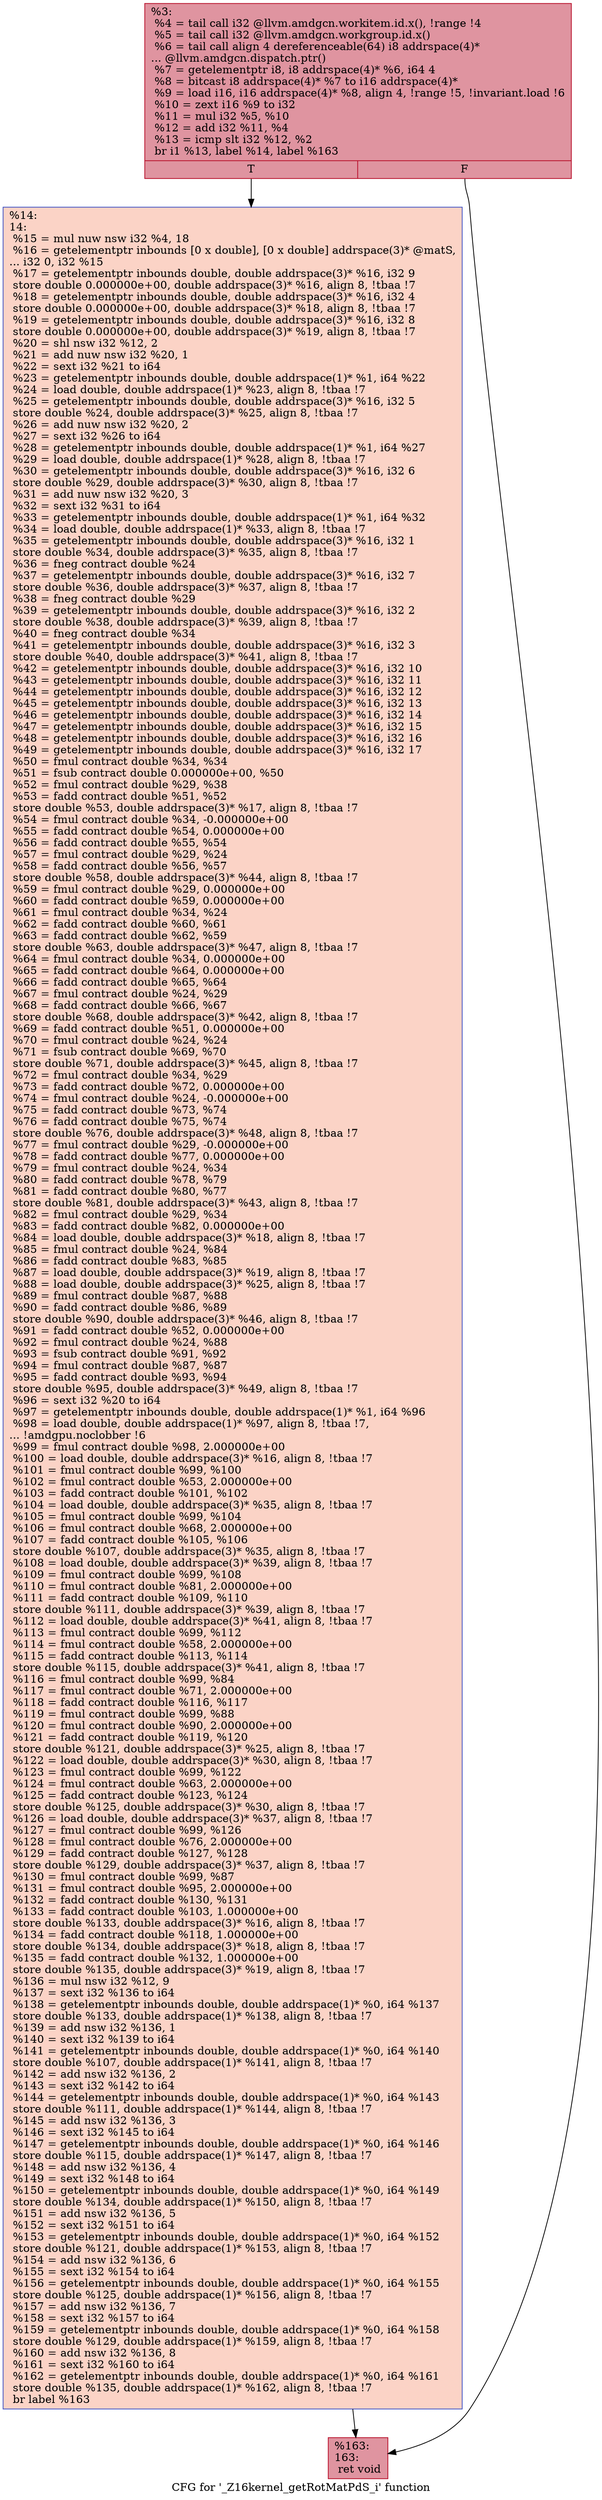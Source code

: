 digraph "CFG for '_Z16kernel_getRotMatPdS_i' function" {
	label="CFG for '_Z16kernel_getRotMatPdS_i' function";

	Node0x630bae0 [shape=record,color="#b70d28ff", style=filled, fillcolor="#b70d2870",label="{%3:\l  %4 = tail call i32 @llvm.amdgcn.workitem.id.x(), !range !4\l  %5 = tail call i32 @llvm.amdgcn.workgroup.id.x()\l  %6 = tail call align 4 dereferenceable(64) i8 addrspace(4)*\l... @llvm.amdgcn.dispatch.ptr()\l  %7 = getelementptr i8, i8 addrspace(4)* %6, i64 4\l  %8 = bitcast i8 addrspace(4)* %7 to i16 addrspace(4)*\l  %9 = load i16, i16 addrspace(4)* %8, align 4, !range !5, !invariant.load !6\l  %10 = zext i16 %9 to i32\l  %11 = mul i32 %5, %10\l  %12 = add i32 %11, %4\l  %13 = icmp slt i32 %12, %2\l  br i1 %13, label %14, label %163\l|{<s0>T|<s1>F}}"];
	Node0x630bae0:s0 -> Node0x630c870;
	Node0x630bae0:s1 -> Node0x630da70;
	Node0x630c870 [shape=record,color="#3d50c3ff", style=filled, fillcolor="#f59c7d70",label="{%14:\l14:                                               \l  %15 = mul nuw nsw i32 %4, 18\l  %16 = getelementptr inbounds [0 x double], [0 x double] addrspace(3)* @matS,\l... i32 0, i32 %15\l  %17 = getelementptr inbounds double, double addrspace(3)* %16, i32 9\l  store double 0.000000e+00, double addrspace(3)* %16, align 8, !tbaa !7\l  %18 = getelementptr inbounds double, double addrspace(3)* %16, i32 4\l  store double 0.000000e+00, double addrspace(3)* %18, align 8, !tbaa !7\l  %19 = getelementptr inbounds double, double addrspace(3)* %16, i32 8\l  store double 0.000000e+00, double addrspace(3)* %19, align 8, !tbaa !7\l  %20 = shl nsw i32 %12, 2\l  %21 = add nuw nsw i32 %20, 1\l  %22 = sext i32 %21 to i64\l  %23 = getelementptr inbounds double, double addrspace(1)* %1, i64 %22\l  %24 = load double, double addrspace(1)* %23, align 8, !tbaa !7\l  %25 = getelementptr inbounds double, double addrspace(3)* %16, i32 5\l  store double %24, double addrspace(3)* %25, align 8, !tbaa !7\l  %26 = add nuw nsw i32 %20, 2\l  %27 = sext i32 %26 to i64\l  %28 = getelementptr inbounds double, double addrspace(1)* %1, i64 %27\l  %29 = load double, double addrspace(1)* %28, align 8, !tbaa !7\l  %30 = getelementptr inbounds double, double addrspace(3)* %16, i32 6\l  store double %29, double addrspace(3)* %30, align 8, !tbaa !7\l  %31 = add nuw nsw i32 %20, 3\l  %32 = sext i32 %31 to i64\l  %33 = getelementptr inbounds double, double addrspace(1)* %1, i64 %32\l  %34 = load double, double addrspace(1)* %33, align 8, !tbaa !7\l  %35 = getelementptr inbounds double, double addrspace(3)* %16, i32 1\l  store double %34, double addrspace(3)* %35, align 8, !tbaa !7\l  %36 = fneg contract double %24\l  %37 = getelementptr inbounds double, double addrspace(3)* %16, i32 7\l  store double %36, double addrspace(3)* %37, align 8, !tbaa !7\l  %38 = fneg contract double %29\l  %39 = getelementptr inbounds double, double addrspace(3)* %16, i32 2\l  store double %38, double addrspace(3)* %39, align 8, !tbaa !7\l  %40 = fneg contract double %34\l  %41 = getelementptr inbounds double, double addrspace(3)* %16, i32 3\l  store double %40, double addrspace(3)* %41, align 8, !tbaa !7\l  %42 = getelementptr inbounds double, double addrspace(3)* %16, i32 10\l  %43 = getelementptr inbounds double, double addrspace(3)* %16, i32 11\l  %44 = getelementptr inbounds double, double addrspace(3)* %16, i32 12\l  %45 = getelementptr inbounds double, double addrspace(3)* %16, i32 13\l  %46 = getelementptr inbounds double, double addrspace(3)* %16, i32 14\l  %47 = getelementptr inbounds double, double addrspace(3)* %16, i32 15\l  %48 = getelementptr inbounds double, double addrspace(3)* %16, i32 16\l  %49 = getelementptr inbounds double, double addrspace(3)* %16, i32 17\l  %50 = fmul contract double %34, %34\l  %51 = fsub contract double 0.000000e+00, %50\l  %52 = fmul contract double %29, %38\l  %53 = fadd contract double %51, %52\l  store double %53, double addrspace(3)* %17, align 8, !tbaa !7\l  %54 = fmul contract double %34, -0.000000e+00\l  %55 = fadd contract double %54, 0.000000e+00\l  %56 = fadd contract double %55, %54\l  %57 = fmul contract double %29, %24\l  %58 = fadd contract double %56, %57\l  store double %58, double addrspace(3)* %44, align 8, !tbaa !7\l  %59 = fmul contract double %29, 0.000000e+00\l  %60 = fadd contract double %59, 0.000000e+00\l  %61 = fmul contract double %34, %24\l  %62 = fadd contract double %60, %61\l  %63 = fadd contract double %62, %59\l  store double %63, double addrspace(3)* %47, align 8, !tbaa !7\l  %64 = fmul contract double %34, 0.000000e+00\l  %65 = fadd contract double %64, 0.000000e+00\l  %66 = fadd contract double %65, %64\l  %67 = fmul contract double %24, %29\l  %68 = fadd contract double %66, %67\l  store double %68, double addrspace(3)* %42, align 8, !tbaa !7\l  %69 = fadd contract double %51, 0.000000e+00\l  %70 = fmul contract double %24, %24\l  %71 = fsub contract double %69, %70\l  store double %71, double addrspace(3)* %45, align 8, !tbaa !7\l  %72 = fmul contract double %34, %29\l  %73 = fadd contract double %72, 0.000000e+00\l  %74 = fmul contract double %24, -0.000000e+00\l  %75 = fadd contract double %73, %74\l  %76 = fadd contract double %75, %74\l  store double %76, double addrspace(3)* %48, align 8, !tbaa !7\l  %77 = fmul contract double %29, -0.000000e+00\l  %78 = fadd contract double %77, 0.000000e+00\l  %79 = fmul contract double %24, %34\l  %80 = fadd contract double %78, %79\l  %81 = fadd contract double %80, %77\l  store double %81, double addrspace(3)* %43, align 8, !tbaa !7\l  %82 = fmul contract double %29, %34\l  %83 = fadd contract double %82, 0.000000e+00\l  %84 = load double, double addrspace(3)* %18, align 8, !tbaa !7\l  %85 = fmul contract double %24, %84\l  %86 = fadd contract double %83, %85\l  %87 = load double, double addrspace(3)* %19, align 8, !tbaa !7\l  %88 = load double, double addrspace(3)* %25, align 8, !tbaa !7\l  %89 = fmul contract double %87, %88\l  %90 = fadd contract double %86, %89\l  store double %90, double addrspace(3)* %46, align 8, !tbaa !7\l  %91 = fadd contract double %52, 0.000000e+00\l  %92 = fmul contract double %24, %88\l  %93 = fsub contract double %91, %92\l  %94 = fmul contract double %87, %87\l  %95 = fadd contract double %93, %94\l  store double %95, double addrspace(3)* %49, align 8, !tbaa !7\l  %96 = sext i32 %20 to i64\l  %97 = getelementptr inbounds double, double addrspace(1)* %1, i64 %96\l  %98 = load double, double addrspace(1)* %97, align 8, !tbaa !7,\l... !amdgpu.noclobber !6\l  %99 = fmul contract double %98, 2.000000e+00\l  %100 = load double, double addrspace(3)* %16, align 8, !tbaa !7\l  %101 = fmul contract double %99, %100\l  %102 = fmul contract double %53, 2.000000e+00\l  %103 = fadd contract double %101, %102\l  %104 = load double, double addrspace(3)* %35, align 8, !tbaa !7\l  %105 = fmul contract double %99, %104\l  %106 = fmul contract double %68, 2.000000e+00\l  %107 = fadd contract double %105, %106\l  store double %107, double addrspace(3)* %35, align 8, !tbaa !7\l  %108 = load double, double addrspace(3)* %39, align 8, !tbaa !7\l  %109 = fmul contract double %99, %108\l  %110 = fmul contract double %81, 2.000000e+00\l  %111 = fadd contract double %109, %110\l  store double %111, double addrspace(3)* %39, align 8, !tbaa !7\l  %112 = load double, double addrspace(3)* %41, align 8, !tbaa !7\l  %113 = fmul contract double %99, %112\l  %114 = fmul contract double %58, 2.000000e+00\l  %115 = fadd contract double %113, %114\l  store double %115, double addrspace(3)* %41, align 8, !tbaa !7\l  %116 = fmul contract double %99, %84\l  %117 = fmul contract double %71, 2.000000e+00\l  %118 = fadd contract double %116, %117\l  %119 = fmul contract double %99, %88\l  %120 = fmul contract double %90, 2.000000e+00\l  %121 = fadd contract double %119, %120\l  store double %121, double addrspace(3)* %25, align 8, !tbaa !7\l  %122 = load double, double addrspace(3)* %30, align 8, !tbaa !7\l  %123 = fmul contract double %99, %122\l  %124 = fmul contract double %63, 2.000000e+00\l  %125 = fadd contract double %123, %124\l  store double %125, double addrspace(3)* %30, align 8, !tbaa !7\l  %126 = load double, double addrspace(3)* %37, align 8, !tbaa !7\l  %127 = fmul contract double %99, %126\l  %128 = fmul contract double %76, 2.000000e+00\l  %129 = fadd contract double %127, %128\l  store double %129, double addrspace(3)* %37, align 8, !tbaa !7\l  %130 = fmul contract double %99, %87\l  %131 = fmul contract double %95, 2.000000e+00\l  %132 = fadd contract double %130, %131\l  %133 = fadd contract double %103, 1.000000e+00\l  store double %133, double addrspace(3)* %16, align 8, !tbaa !7\l  %134 = fadd contract double %118, 1.000000e+00\l  store double %134, double addrspace(3)* %18, align 8, !tbaa !7\l  %135 = fadd contract double %132, 1.000000e+00\l  store double %135, double addrspace(3)* %19, align 8, !tbaa !7\l  %136 = mul nsw i32 %12, 9\l  %137 = sext i32 %136 to i64\l  %138 = getelementptr inbounds double, double addrspace(1)* %0, i64 %137\l  store double %133, double addrspace(1)* %138, align 8, !tbaa !7\l  %139 = add nsw i32 %136, 1\l  %140 = sext i32 %139 to i64\l  %141 = getelementptr inbounds double, double addrspace(1)* %0, i64 %140\l  store double %107, double addrspace(1)* %141, align 8, !tbaa !7\l  %142 = add nsw i32 %136, 2\l  %143 = sext i32 %142 to i64\l  %144 = getelementptr inbounds double, double addrspace(1)* %0, i64 %143\l  store double %111, double addrspace(1)* %144, align 8, !tbaa !7\l  %145 = add nsw i32 %136, 3\l  %146 = sext i32 %145 to i64\l  %147 = getelementptr inbounds double, double addrspace(1)* %0, i64 %146\l  store double %115, double addrspace(1)* %147, align 8, !tbaa !7\l  %148 = add nsw i32 %136, 4\l  %149 = sext i32 %148 to i64\l  %150 = getelementptr inbounds double, double addrspace(1)* %0, i64 %149\l  store double %134, double addrspace(1)* %150, align 8, !tbaa !7\l  %151 = add nsw i32 %136, 5\l  %152 = sext i32 %151 to i64\l  %153 = getelementptr inbounds double, double addrspace(1)* %0, i64 %152\l  store double %121, double addrspace(1)* %153, align 8, !tbaa !7\l  %154 = add nsw i32 %136, 6\l  %155 = sext i32 %154 to i64\l  %156 = getelementptr inbounds double, double addrspace(1)* %0, i64 %155\l  store double %125, double addrspace(1)* %156, align 8, !tbaa !7\l  %157 = add nsw i32 %136, 7\l  %158 = sext i32 %157 to i64\l  %159 = getelementptr inbounds double, double addrspace(1)* %0, i64 %158\l  store double %129, double addrspace(1)* %159, align 8, !tbaa !7\l  %160 = add nsw i32 %136, 8\l  %161 = sext i32 %160 to i64\l  %162 = getelementptr inbounds double, double addrspace(1)* %0, i64 %161\l  store double %135, double addrspace(1)* %162, align 8, !tbaa !7\l  br label %163\l}"];
	Node0x630c870 -> Node0x630da70;
	Node0x630da70 [shape=record,color="#b70d28ff", style=filled, fillcolor="#b70d2870",label="{%163:\l163:                                              \l  ret void\l}"];
}
